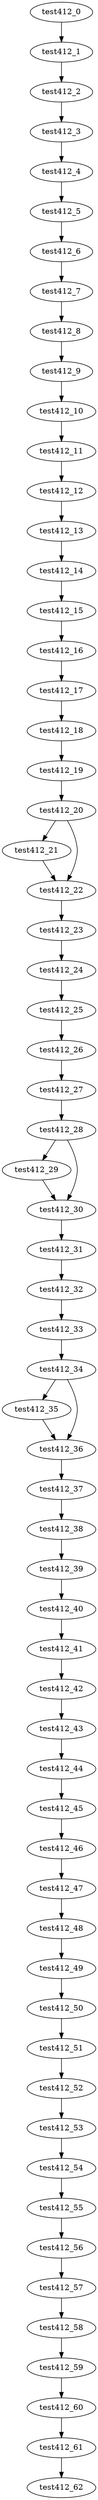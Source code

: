 digraph G {
test412_0->test412_1;
test412_1->test412_2;
test412_2->test412_3;
test412_3->test412_4;
test412_4->test412_5;
test412_5->test412_6;
test412_6->test412_7;
test412_7->test412_8;
test412_8->test412_9;
test412_9->test412_10;
test412_10->test412_11;
test412_11->test412_12;
test412_12->test412_13;
test412_13->test412_14;
test412_14->test412_15;
test412_15->test412_16;
test412_16->test412_17;
test412_17->test412_18;
test412_18->test412_19;
test412_19->test412_20;
test412_20->test412_21;
test412_20->test412_22;
test412_21->test412_22;
test412_22->test412_23;
test412_23->test412_24;
test412_24->test412_25;
test412_25->test412_26;
test412_26->test412_27;
test412_27->test412_28;
test412_28->test412_29;
test412_28->test412_30;
test412_29->test412_30;
test412_30->test412_31;
test412_31->test412_32;
test412_32->test412_33;
test412_33->test412_34;
test412_34->test412_35;
test412_34->test412_36;
test412_35->test412_36;
test412_36->test412_37;
test412_37->test412_38;
test412_38->test412_39;
test412_39->test412_40;
test412_40->test412_41;
test412_41->test412_42;
test412_42->test412_43;
test412_43->test412_44;
test412_44->test412_45;
test412_45->test412_46;
test412_46->test412_47;
test412_47->test412_48;
test412_48->test412_49;
test412_49->test412_50;
test412_50->test412_51;
test412_51->test412_52;
test412_52->test412_53;
test412_53->test412_54;
test412_54->test412_55;
test412_55->test412_56;
test412_56->test412_57;
test412_57->test412_58;
test412_58->test412_59;
test412_59->test412_60;
test412_60->test412_61;
test412_61->test412_62;

}
